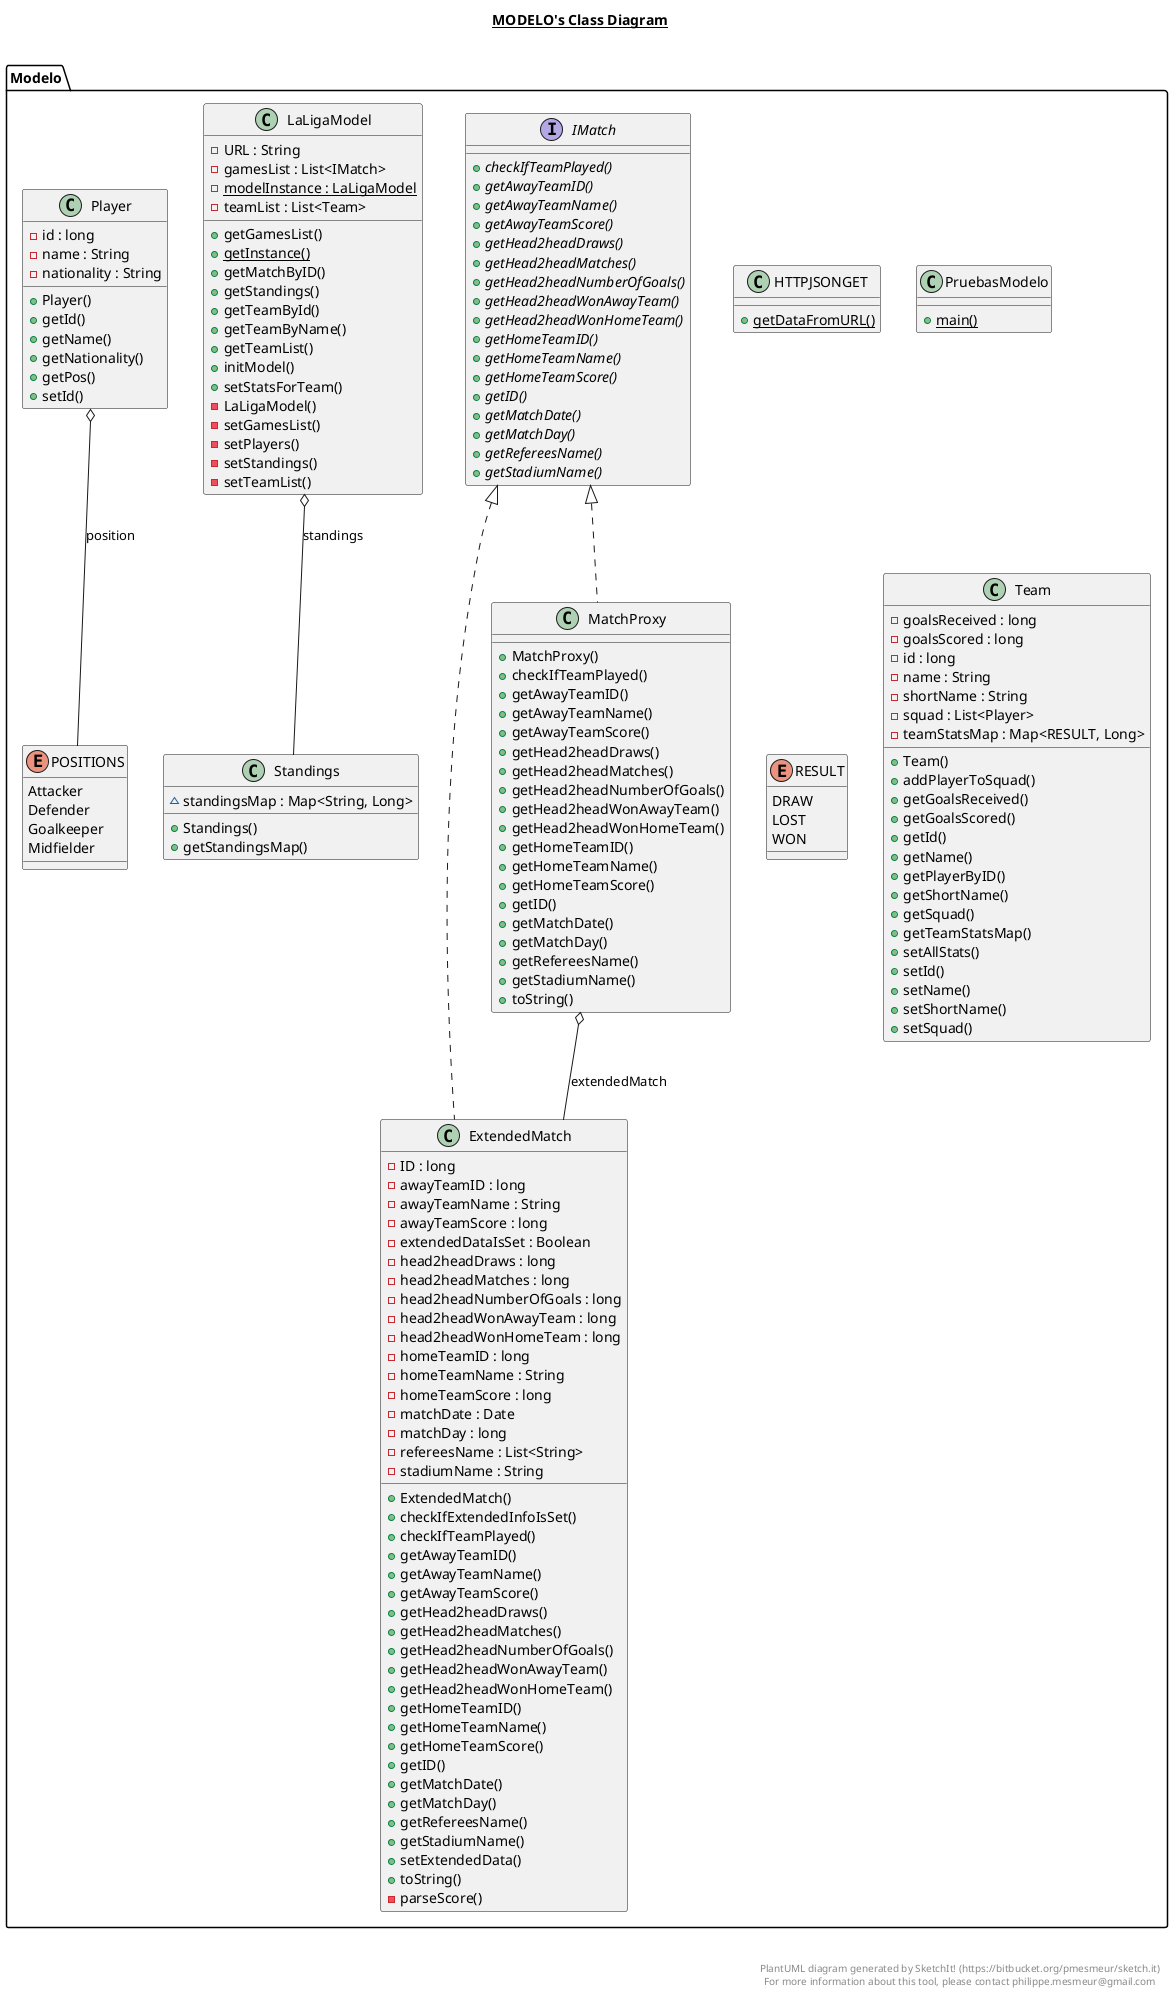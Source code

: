 @startuml

title __MODELO's Class Diagram__\n

    namespace Modelo {
      class Modelo.ExtendedMatch {
          - ID : long
          - awayTeamID : long
          - awayTeamName : String
          - awayTeamScore : long
          - extendedDataIsSet : Boolean
          - head2headDraws : long
          - head2headMatches : long
          - head2headNumberOfGoals : long
          - head2headWonAwayTeam : long
          - head2headWonHomeTeam : long
          - homeTeamID : long
          - homeTeamName : String
          - homeTeamScore : long
          - matchDate : Date
          - matchDay : long
          - refereesName : List<String>
          - stadiumName : String
          + ExtendedMatch()
          + checkIfExtendedInfoIsSet()
          + checkIfTeamPlayed()
          + getAwayTeamID()
          + getAwayTeamName()
          + getAwayTeamScore()
          + getHead2headDraws()
          + getHead2headMatches()
          + getHead2headNumberOfGoals()
          + getHead2headWonAwayTeam()
          + getHead2headWonHomeTeam()
          + getHomeTeamID()
          + getHomeTeamName()
          + getHomeTeamScore()
          + getID()
          + getMatchDate()
          + getMatchDay()
          + getRefereesName()
          + getStadiumName()
          + setExtendedData()
          + toString()
          - parseScore()
      }
    }

  

    namespace Modelo {
      class Modelo.HTTPJSONGET {
          {static} + getDataFromURL()
      }
    }


    namespace Modelo {
      interface Modelo.IMatch {
          {abstract} + checkIfTeamPlayed()
          {abstract} + getAwayTeamID()
          {abstract} + getAwayTeamName()
          {abstract} + getAwayTeamScore()
          {abstract} + getHead2headDraws()
          {abstract} + getHead2headMatches()
          {abstract} + getHead2headNumberOfGoals()
          {abstract} + getHead2headWonAwayTeam()
          {abstract} + getHead2headWonHomeTeam()
          {abstract} + getHomeTeamID()
          {abstract} + getHomeTeamName()
          {abstract} + getHomeTeamScore()
          {abstract} + getID()
          {abstract} + getMatchDate()
          {abstract} + getMatchDay()
          {abstract} + getRefereesName()
          {abstract} + getStadiumName()
      }
    }


    namespace Modelo {
      class Modelo.LaLigaModel {
          - URL : String
          - gamesList : List<IMatch>
          {static} - modelInstance : LaLigaModel
          - teamList : List<Team>
          + getGamesList()
          {static} + getInstance()
          + getMatchByID()
          + getStandings()
          + getTeamById()
          + getTeamByName()
          + getTeamList()
          + initModel()
          + setStatsForTeam()
          - LaLigaModel()
          - setGamesList()
          - setPlayers()
          - setStandings()
          - setTeamList()
      }
    }

  

    namespace Modelo {
      class Modelo.MatchProxy {
          + MatchProxy()
          + checkIfTeamPlayed()
          + getAwayTeamID()
          + getAwayTeamName()
          + getAwayTeamScore()
          + getHead2headDraws()
          + getHead2headMatches()
          + getHead2headNumberOfGoals()
          + getHead2headWonAwayTeam()
          + getHead2headWonHomeTeam()
          + getHomeTeamID()
          + getHomeTeamName()
          + getHomeTeamScore()
          + getID()
          + getMatchDate()
          + getMatchDay()
          + getRefereesName()
          + getStadiumName()
          + toString()
      }
    }

  

    namespace Modelo {
      enum POSITIONS {
        Attacker
        Defender
        Goalkeeper
        Midfielder
      }
    }

  

    namespace Modelo {
      class Modelo.Player {
          - id : long
          - name : String
          - nationality : String
          + Player()
          + getId()
          + getName()
          + getNationality()
          + getPos()
          + setId()
      }
    }

  

    namespace Modelo {
      class Modelo.PruebasModelo {
          {static} + main()
      }
    }

  

    namespace Modelo {
      enum RESULT {
        DRAW
        LOST
        WON
      }
    }

  

    namespace Modelo {
      class Modelo.Standings {
          ~ standingsMap : Map<String, Long>
          + Standings()
          + getStandingsMap()
      }
    }

  

    namespace Modelo {
      class Modelo.Team {
          - goalsReceived : long
          - goalsScored : long
          - id : long
          - name : String
          - shortName : String
          - squad : List<Player>
          - teamStatsMap : Map<RESULT, Long>
          + Team()
          + addPlayerToSquad()
          + getGoalsReceived()
          + getGoalsScored()
          + getId()
          + getName()
          + getPlayerByID()
          + getShortName()
          + getSquad()
          + getTeamStatsMap()
          + setAllStats()
          + setId()
          + setName()
          + setShortName()
          + setSquad()
      }
    }

  

  Modelo.ExtendedMatch .up.|> Modelo.IMatch
  Modelo.LaLigaModel o-- Modelo.Standings : standings
  Modelo.MatchProxy .up.|> Modelo.IMatch
  Modelo.MatchProxy o-- Modelo.ExtendedMatch : extendedMatch
  Modelo.Player o-- Modelo.POSITIONS : position


right footer


PlantUML diagram generated by SketchIt! (https://bitbucket.org/pmesmeur/sketch.it)
For more information about this tool, please contact philippe.mesmeur@gmail.com
endfooter

@enduml
